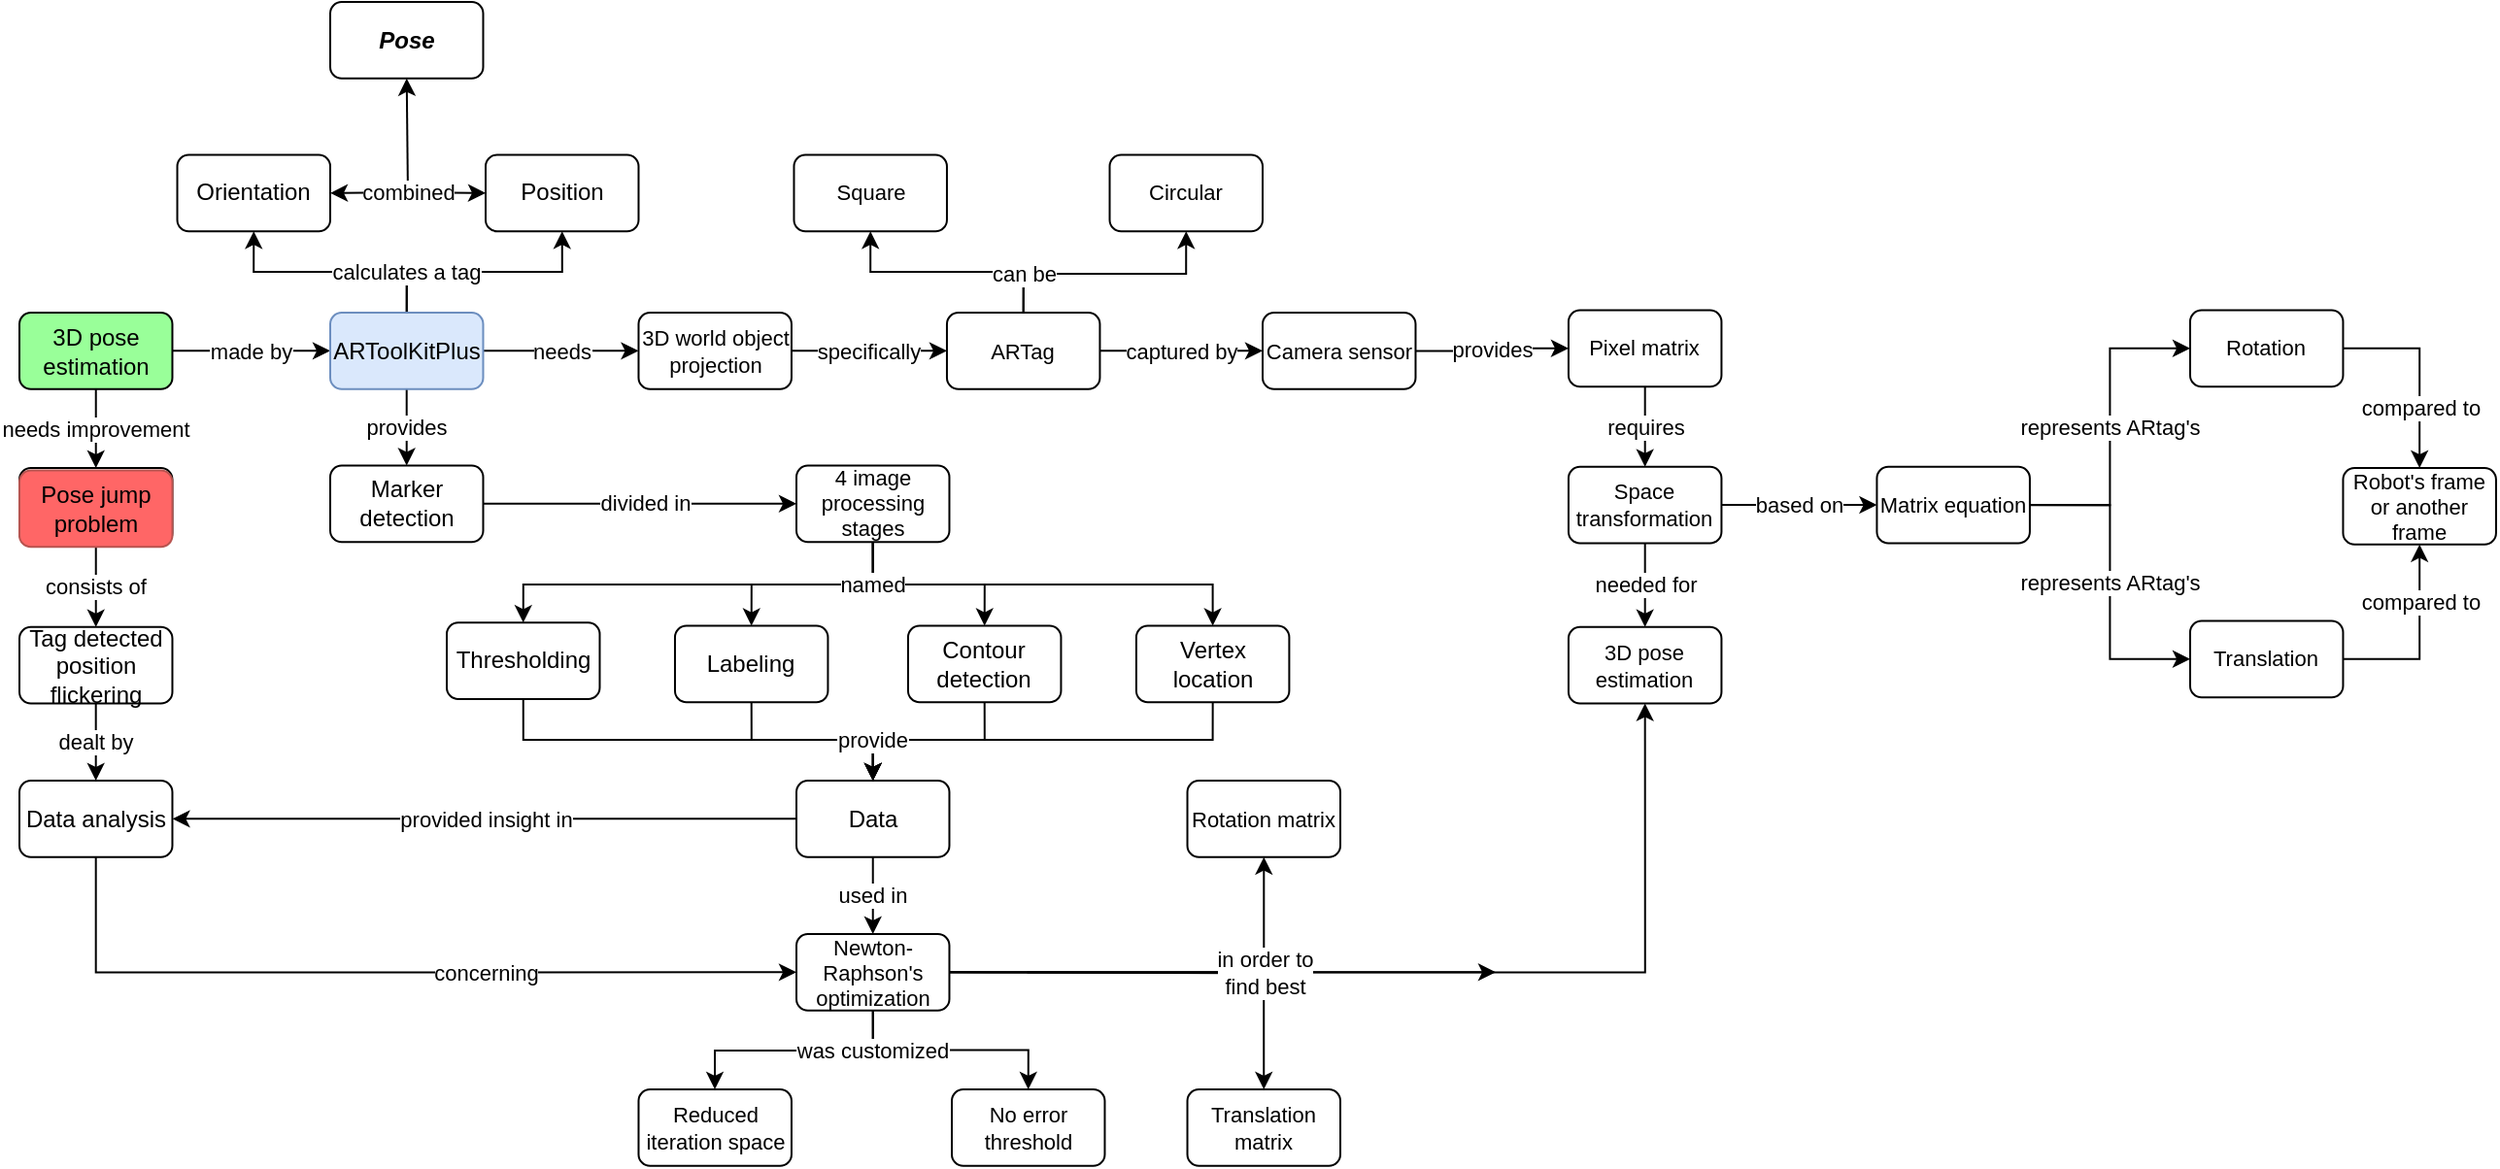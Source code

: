 <mxfile version="13.0.3" type="device"><diagram id="wPwMmDM7_JFqDnpuf_4H" name="Page-1"><mxGraphModel dx="1173" dy="675" grid="1" gridSize="10" guides="1" tooltips="1" connect="1" arrows="1" fold="1" page="1" pageScale="1" pageWidth="1654" pageHeight="1169" math="0" shadow="0"><root><mxCell id="0"/><mxCell id="1" parent="0"/><mxCell id="ZHUwXgF4OqF1Xrb4lByt-3" value="made by" style="edgeStyle=orthogonalEdgeStyle;rounded=0;orthogonalLoop=1;jettySize=auto;html=1;" edge="1" parent="1" source="ZHUwXgF4OqF1Xrb4lByt-1" target="ZHUwXgF4OqF1Xrb4lByt-2"><mxGeometry relative="1" as="geometry"/></mxCell><mxCell id="ZHUwXgF4OqF1Xrb4lByt-76" value="needs improvement" style="edgeStyle=orthogonalEdgeStyle;rounded=0;orthogonalLoop=1;jettySize=auto;html=1;fontSize=11;" edge="1" parent="1" source="ZHUwXgF4OqF1Xrb4lByt-1" target="ZHUwXgF4OqF1Xrb4lByt-75"><mxGeometry relative="1" as="geometry"/></mxCell><mxCell id="ZHUwXgF4OqF1Xrb4lByt-1" value="3D pose estimation" style="rounded=1;whiteSpace=wrap;html=1;fillColor=#99FF99;fontColor=#000000;" vertex="1" parent="1"><mxGeometry x="40" y="200" width="78.74" height="39.37" as="geometry"/></mxCell><mxCell id="ZHUwXgF4OqF1Xrb4lByt-75" value="3D pose estimation" style="rounded=1;whiteSpace=wrap;html=1;" vertex="1" parent="1"><mxGeometry x="40.0" y="280" width="78.74" height="39.37" as="geometry"/></mxCell><mxCell id="ZHUwXgF4OqF1Xrb4lByt-10" style="edgeStyle=orthogonalEdgeStyle;rounded=0;orthogonalLoop=1;jettySize=auto;html=1;exitX=0.5;exitY=0;exitDx=0;exitDy=0;entryX=0.5;entryY=1;entryDx=0;entryDy=0;" edge="1" parent="1" source="ZHUwXgF4OqF1Xrb4lByt-2" target="ZHUwXgF4OqF1Xrb4lByt-6"><mxGeometry relative="1" as="geometry"/></mxCell><mxCell id="ZHUwXgF4OqF1Xrb4lByt-11" value="calculates a tag" style="edgeStyle=orthogonalEdgeStyle;rounded=0;orthogonalLoop=1;jettySize=auto;html=1;exitX=0.5;exitY=0;exitDx=0;exitDy=0;entryX=0.5;entryY=1;entryDx=0;entryDy=0;" edge="1" parent="1" source="ZHUwXgF4OqF1Xrb4lByt-2" target="ZHUwXgF4OqF1Xrb4lByt-4"><mxGeometry x="-0.653" relative="1" as="geometry"><mxPoint as="offset"/></mxGeometry></mxCell><mxCell id="ZHUwXgF4OqF1Xrb4lByt-13" value="needs" style="edgeStyle=orthogonalEdgeStyle;rounded=0;orthogonalLoop=1;jettySize=auto;html=1;" edge="1" parent="1" source="ZHUwXgF4OqF1Xrb4lByt-2" target="ZHUwXgF4OqF1Xrb4lByt-12"><mxGeometry relative="1" as="geometry"/></mxCell><mxCell id="ZHUwXgF4OqF1Xrb4lByt-72" value="provides" style="edgeStyle=orthogonalEdgeStyle;rounded=0;orthogonalLoop=1;jettySize=auto;html=1;fontSize=11;" edge="1" parent="1" source="ZHUwXgF4OqF1Xrb4lByt-2" target="ZHUwXgF4OqF1Xrb4lByt-71"><mxGeometry x="0.018" relative="1" as="geometry"><mxPoint as="offset"/></mxGeometry></mxCell><mxCell id="ZHUwXgF4OqF1Xrb4lByt-2" value="ARToolKitPlus" style="rounded=1;whiteSpace=wrap;html=1;fillColor=#dae8fc;strokeColor=#6c8ebf;fontColor=#000000;" vertex="1" parent="1"><mxGeometry x="200" y="200" width="78.74" height="39.37" as="geometry"/></mxCell><mxCell id="ZHUwXgF4OqF1Xrb4lByt-74" value="divided in" style="edgeStyle=orthogonalEdgeStyle;rounded=0;orthogonalLoop=1;jettySize=auto;html=1;fontSize=11;" edge="1" parent="1" source="ZHUwXgF4OqF1Xrb4lByt-71" target="ZHUwXgF4OqF1Xrb4lByt-73"><mxGeometry x="0.03" relative="1" as="geometry"><mxPoint as="offset"/></mxGeometry></mxCell><mxCell id="ZHUwXgF4OqF1Xrb4lByt-71" value="Marker detection" style="rounded=1;whiteSpace=wrap;html=1;" vertex="1" parent="1"><mxGeometry x="200" y="278.74" width="78.74" height="39.37" as="geometry"/></mxCell><mxCell id="ZHUwXgF4OqF1Xrb4lByt-87" style="edgeStyle=orthogonalEdgeStyle;rounded=0;orthogonalLoop=1;jettySize=auto;html=1;exitX=0.5;exitY=1;exitDx=0;exitDy=0;fontSize=11;entryX=0.5;entryY=0;entryDx=0;entryDy=0;" edge="1" parent="1" source="ZHUwXgF4OqF1Xrb4lByt-73" target="ZHUwXgF4OqF1Xrb4lByt-81"><mxGeometry relative="1" as="geometry"><mxPoint x="459.37" y="318.11" as="sourcePoint"/><mxPoint x="299.37" y="398.11" as="targetPoint"/><Array as="points"><mxPoint x="479" y="340"/><mxPoint x="299" y="340"/></Array></mxGeometry></mxCell><mxCell id="ZHUwXgF4OqF1Xrb4lByt-89" style="edgeStyle=orthogonalEdgeStyle;rounded=0;orthogonalLoop=1;jettySize=auto;html=1;exitX=0.5;exitY=1;exitDx=0;exitDy=0;entryX=0.5;entryY=0;entryDx=0;entryDy=0;fontSize=11;" edge="1" parent="1" source="ZHUwXgF4OqF1Xrb4lByt-73" target="ZHUwXgF4OqF1Xrb4lByt-82"><mxGeometry relative="1" as="geometry"><mxPoint x="459.37" y="318.11" as="sourcePoint"/><Array as="points"><mxPoint x="479" y="340"/><mxPoint x="537" y="340"/></Array></mxGeometry></mxCell><mxCell id="ZHUwXgF4OqF1Xrb4lByt-90" style="edgeStyle=orthogonalEdgeStyle;rounded=0;orthogonalLoop=1;jettySize=auto;html=1;exitX=0.5;exitY=1;exitDx=0;exitDy=0;entryX=0.5;entryY=0;entryDx=0;entryDy=0;fontSize=11;" edge="1" parent="1" source="ZHUwXgF4OqF1Xrb4lByt-73" target="ZHUwXgF4OqF1Xrb4lByt-83"><mxGeometry relative="1" as="geometry"><mxPoint x="459.37" y="318.11" as="sourcePoint"/><Array as="points"><mxPoint x="479" y="340"/><mxPoint x="654" y="340"/></Array></mxGeometry></mxCell><mxCell id="ZHUwXgF4OqF1Xrb4lByt-73" value="4 image processing stages" style="rounded=1;whiteSpace=wrap;html=1;fontSize=11;" vertex="1" parent="1"><mxGeometry x="440" y="278.74" width="78.74" height="39.37" as="geometry"/></mxCell><mxCell id="ZHUwXgF4OqF1Xrb4lByt-77" value="Labeling" style="rounded=1;whiteSpace=wrap;html=1;" vertex="1" parent="1"><mxGeometry x="377.48" y="361.26" width="78.74" height="39.37" as="geometry"/></mxCell><mxCell id="ZHUwXgF4OqF1Xrb4lByt-43" value="consists of" style="edgeStyle=orthogonalEdgeStyle;rounded=0;orthogonalLoop=1;jettySize=auto;html=1;fontSize=11;" edge="1" parent="1" source="ZHUwXgF4OqF1Xrb4lByt-40" target="ZHUwXgF4OqF1Xrb4lByt-42"><mxGeometry relative="1" as="geometry"/></mxCell><mxCell id="ZHUwXgF4OqF1Xrb4lByt-40" value="Pose jump problem" style="rounded=1;whiteSpace=wrap;html=1;fillColor=#FF6666;strokeColor=#b85450;" vertex="1" parent="1"><mxGeometry x="40" y="281.26" width="78.74" height="39.37" as="geometry"/></mxCell><mxCell id="ZHUwXgF4OqF1Xrb4lByt-123" value="dealt by" style="edgeStyle=orthogonalEdgeStyle;rounded=0;orthogonalLoop=1;jettySize=auto;html=1;fontSize=11;" edge="1" parent="1" source="ZHUwXgF4OqF1Xrb4lByt-42" target="ZHUwXgF4OqF1Xrb4lByt-122"><mxGeometry relative="1" as="geometry"/></mxCell><mxCell id="ZHUwXgF4OqF1Xrb4lByt-42" value="Tag detected&lt;br&gt;position flickering" style="rounded=1;whiteSpace=wrap;html=1;" vertex="1" parent="1"><mxGeometry x="40" y="361.89" width="78.74" height="39.37" as="geometry"/></mxCell><mxCell id="ZHUwXgF4OqF1Xrb4lByt-125" value="concerning" style="edgeStyle=orthogonalEdgeStyle;rounded=0;orthogonalLoop=1;jettySize=auto;html=1;fontSize=11;entryX=0;entryY=0.5;entryDx=0;entryDy=0;" edge="1" parent="1" source="ZHUwXgF4OqF1Xrb4lByt-122" target="ZHUwXgF4OqF1Xrb4lByt-92"><mxGeometry x="0.238" relative="1" as="geometry"><mxPoint x="79.294" y="520" as="targetPoint"/><Array as="points"><mxPoint x="79" y="540"/></Array><mxPoint as="offset"/></mxGeometry></mxCell><mxCell id="ZHUwXgF4OqF1Xrb4lByt-122" value="Data analysis" style="rounded=1;whiteSpace=wrap;html=1;" vertex="1" parent="1"><mxGeometry x="40.0" y="441" width="78.74" height="39.37" as="geometry"/></mxCell><mxCell id="ZHUwXgF4OqF1Xrb4lByt-26" value="specifically" style="edgeStyle=orthogonalEdgeStyle;rounded=0;orthogonalLoop=1;jettySize=auto;html=1;fontSize=11;" edge="1" parent="1" source="ZHUwXgF4OqF1Xrb4lByt-12" target="ZHUwXgF4OqF1Xrb4lByt-25"><mxGeometry relative="1" as="geometry"/></mxCell><mxCell id="ZHUwXgF4OqF1Xrb4lByt-12" value="3D world object projection" style="rounded=1;whiteSpace=wrap;html=1;fontSize=11;" vertex="1" parent="1"><mxGeometry x="358.74" y="200" width="78.74" height="39.37" as="geometry"/></mxCell><mxCell id="ZHUwXgF4OqF1Xrb4lByt-28" value="captured by" style="edgeStyle=orthogonalEdgeStyle;rounded=0;orthogonalLoop=1;jettySize=auto;html=1;fontSize=11;entryX=0;entryY=0.5;entryDx=0;entryDy=0;" edge="1" parent="1" source="ZHUwXgF4OqF1Xrb4lByt-25" target="ZHUwXgF4OqF1Xrb4lByt-21"><mxGeometry relative="1" as="geometry"><mxPoint x="676.22" y="219.686" as="targetPoint"/><Array as="points"/></mxGeometry></mxCell><mxCell id="ZHUwXgF4OqF1Xrb4lByt-54" style="edgeStyle=orthogonalEdgeStyle;rounded=0;orthogonalLoop=1;jettySize=auto;html=1;exitX=0.5;exitY=0;exitDx=0;exitDy=0;entryX=0.5;entryY=1;entryDx=0;entryDy=0;fontSize=11;" edge="1" parent="1" source="ZHUwXgF4OqF1Xrb4lByt-25" target="ZHUwXgF4OqF1Xrb4lByt-34"><mxGeometry relative="1" as="geometry"/></mxCell><mxCell id="ZHUwXgF4OqF1Xrb4lByt-25" value="ARTag" style="rounded=1;whiteSpace=wrap;html=1;fontSize=11;" vertex="1" parent="1"><mxGeometry x="517.48" y="200" width="78.74" height="39.37" as="geometry"/></mxCell><mxCell id="ZHUwXgF4OqF1Xrb4lByt-36" value="Circular" style="rounded=1;whiteSpace=wrap;html=1;fontSize=11;" vertex="1" parent="1"><mxGeometry x="601.26" y="118.74" width="78.74" height="39.37" as="geometry"/></mxCell><mxCell id="ZHUwXgF4OqF1Xrb4lByt-34" value="Square" style="rounded=1;whiteSpace=wrap;html=1;fontSize=11;" vertex="1" parent="1"><mxGeometry x="438.74" y="118.74" width="78.74" height="39.37" as="geometry"/></mxCell><mxCell id="ZHUwXgF4OqF1Xrb4lByt-51" value="provides" style="edgeStyle=orthogonalEdgeStyle;rounded=0;orthogonalLoop=1;jettySize=auto;html=1;fontSize=11;" edge="1" parent="1" source="ZHUwXgF4OqF1Xrb4lByt-21" target="ZHUwXgF4OqF1Xrb4lByt-50"><mxGeometry relative="1" as="geometry"/></mxCell><mxCell id="ZHUwXgF4OqF1Xrb4lByt-21" value="Camera sensor" style="rounded=1;whiteSpace=wrap;html=1;fontSize=11;" vertex="1" parent="1"><mxGeometry x="680" y="200" width="78.74" height="39.37" as="geometry"/></mxCell><mxCell id="ZHUwXgF4OqF1Xrb4lByt-56" value="requires" style="edgeStyle=orthogonalEdgeStyle;rounded=0;orthogonalLoop=1;jettySize=auto;html=1;fontSize=11;" edge="1" parent="1" source="ZHUwXgF4OqF1Xrb4lByt-50" target="ZHUwXgF4OqF1Xrb4lByt-55"><mxGeometry relative="1" as="geometry"/></mxCell><mxCell id="ZHUwXgF4OqF1Xrb4lByt-50" value="Pixel matrix" style="rounded=1;whiteSpace=wrap;html=1;fontSize=11;" vertex="1" parent="1"><mxGeometry x="837.48" y="198.74" width="78.74" height="39.37" as="geometry"/></mxCell><mxCell id="ZHUwXgF4OqF1Xrb4lByt-58" value="needed for" style="edgeStyle=orthogonalEdgeStyle;rounded=0;orthogonalLoop=1;jettySize=auto;html=1;fontSize=11;" edge="1" parent="1" source="ZHUwXgF4OqF1Xrb4lByt-55" target="ZHUwXgF4OqF1Xrb4lByt-57"><mxGeometry relative="1" as="geometry"/></mxCell><mxCell id="ZHUwXgF4OqF1Xrb4lByt-60" value="based on" style="edgeStyle=orthogonalEdgeStyle;rounded=0;orthogonalLoop=1;jettySize=auto;html=1;fontSize=11;" edge="1" parent="1" source="ZHUwXgF4OqF1Xrb4lByt-55" target="ZHUwXgF4OqF1Xrb4lByt-59"><mxGeometry relative="1" as="geometry"/></mxCell><mxCell id="ZHUwXgF4OqF1Xrb4lByt-55" value="Space transformation" style="rounded=1;whiteSpace=wrap;html=1;fontSize=11;" vertex="1" parent="1"><mxGeometry x="837.48" y="279.37" width="78.74" height="39.37" as="geometry"/></mxCell><mxCell id="ZHUwXgF4OqF1Xrb4lByt-62" value="represents ARtag's" style="edgeStyle=orthogonalEdgeStyle;rounded=0;orthogonalLoop=1;jettySize=auto;html=1;fontSize=11;entryX=0;entryY=0.5;entryDx=0;entryDy=0;" edge="1" parent="1" source="ZHUwXgF4OqF1Xrb4lByt-59" target="ZHUwXgF4OqF1Xrb4lByt-61"><mxGeometry relative="1" as="geometry"/></mxCell><mxCell id="ZHUwXgF4OqF1Xrb4lByt-64" value="represents ARtag's" style="edgeStyle=orthogonalEdgeStyle;rounded=0;orthogonalLoop=1;jettySize=auto;html=1;exitX=1;exitY=0.5;exitDx=0;exitDy=0;entryX=0;entryY=0.5;entryDx=0;entryDy=0;fontSize=11;" edge="1" parent="1" source="ZHUwXgF4OqF1Xrb4lByt-59" target="ZHUwXgF4OqF1Xrb4lByt-63"><mxGeometry relative="1" as="geometry"/></mxCell><mxCell id="ZHUwXgF4OqF1Xrb4lByt-59" value="Matrix equation" style="rounded=1;whiteSpace=wrap;html=1;fontSize=11;" vertex="1" parent="1"><mxGeometry x="996.22" y="279.37" width="78.74" height="39.37" as="geometry"/></mxCell><mxCell id="ZHUwXgF4OqF1Xrb4lByt-67" value="compared to" style="edgeStyle=orthogonalEdgeStyle;rounded=0;orthogonalLoop=1;jettySize=auto;html=1;exitX=1;exitY=0.5;exitDx=0;exitDy=0;entryX=0.5;entryY=0;entryDx=0;entryDy=0;fontSize=11;" edge="1" parent="1" source="ZHUwXgF4OqF1Xrb4lByt-61" target="ZHUwXgF4OqF1Xrb4lByt-66"><mxGeometry x="0.389" relative="1" as="geometry"><mxPoint x="1275.59" y="279.37" as="targetPoint"/><mxPoint as="offset"/></mxGeometry></mxCell><mxCell id="ZHUwXgF4OqF1Xrb4lByt-61" value="Rotation" style="rounded=1;whiteSpace=wrap;html=1;fontSize=11;" vertex="1" parent="1"><mxGeometry x="1157.48" y="198.74" width="78.74" height="39.37" as="geometry"/></mxCell><mxCell id="ZHUwXgF4OqF1Xrb4lByt-57" value="3D pose estimation" style="rounded=1;whiteSpace=wrap;html=1;fontSize=11;" vertex="1" parent="1"><mxGeometry x="837.48" y="361.89" width="78.74" height="39.37" as="geometry"/></mxCell><mxCell id="ZHUwXgF4OqF1Xrb4lByt-4" value="Orientation" style="rounded=1;whiteSpace=wrap;html=1;" vertex="1" parent="1"><mxGeometry x="121.26" y="118.74" width="78.74" height="39.37" as="geometry"/></mxCell><mxCell id="ZHUwXgF4OqF1Xrb4lByt-6" value="Position" style="rounded=1;whiteSpace=wrap;html=1;" vertex="1" parent="1"><mxGeometry x="280" y="118.74" width="78.74" height="39.37" as="geometry"/></mxCell><mxCell id="ZHUwXgF4OqF1Xrb4lByt-14" value="&lt;b&gt;&lt;i&gt;Pose&lt;/i&gt;&lt;/b&gt;" style="rounded=1;whiteSpace=wrap;html=1;" vertex="1" parent="1"><mxGeometry x="200" y="40.0" width="78.74" height="39.37" as="geometry"/></mxCell><mxCell id="ZHUwXgF4OqF1Xrb4lByt-18" value="" style="endArrow=classic;html=1;fontSize=11;entryX=0.5;entryY=1;entryDx=0;entryDy=0;" edge="1" parent="1" target="ZHUwXgF4OqF1Xrb4lByt-14"><mxGeometry width="50" height="50" relative="1" as="geometry"><mxPoint x="240" y="140" as="sourcePoint"/><mxPoint x="310" y="160" as="targetPoint"/></mxGeometry></mxCell><mxCell id="ZHUwXgF4OqF1Xrb4lByt-16" value="combined" style="endArrow=classic;startArrow=classic;html=1;fontSize=11;exitX=1;exitY=0.5;exitDx=0;exitDy=0;entryX=0;entryY=0.5;entryDx=0;entryDy=0;" edge="1" parent="1" source="ZHUwXgF4OqF1Xrb4lByt-4" target="ZHUwXgF4OqF1Xrb4lByt-6"><mxGeometry width="50" height="50" relative="1" as="geometry"><mxPoint x="300" y="300" as="sourcePoint"/><mxPoint x="350" y="250" as="targetPoint"/><Array as="points"><mxPoint x="240" y="138"/></Array></mxGeometry></mxCell><mxCell id="ZHUwXgF4OqF1Xrb4lByt-37" value="can be" style="edgeStyle=orthogonalEdgeStyle;rounded=0;orthogonalLoop=1;jettySize=auto;html=1;fontSize=11;entryX=0.5;entryY=1;entryDx=0;entryDy=0;exitX=0.5;exitY=0;exitDx=0;exitDy=0;" edge="1" parent="1" source="ZHUwXgF4OqF1Xrb4lByt-25" target="ZHUwXgF4OqF1Xrb4lByt-36"><mxGeometry x="-0.681" relative="1" as="geometry"><Array as="points"><mxPoint x="557" y="180"/><mxPoint x="641" y="180"/></Array><mxPoint as="offset"/></mxGeometry></mxCell><mxCell id="ZHUwXgF4OqF1Xrb4lByt-68" value="compared to" style="edgeStyle=orthogonalEdgeStyle;rounded=0;orthogonalLoop=1;jettySize=auto;html=1;exitX=1;exitY=0.5;exitDx=0;exitDy=0;entryX=0.5;entryY=1;entryDx=0;entryDy=0;fontSize=11;" edge="1" parent="1" source="ZHUwXgF4OqF1Xrb4lByt-63" target="ZHUwXgF4OqF1Xrb4lByt-66"><mxGeometry x="0.394" relative="1" as="geometry"><mxPoint x="1275.59" y="318.74" as="targetPoint"/><mxPoint as="offset"/></mxGeometry></mxCell><mxCell id="ZHUwXgF4OqF1Xrb4lByt-63" value="Translation" style="rounded=1;whiteSpace=wrap;html=1;fontSize=11;" vertex="1" parent="1"><mxGeometry x="1157.48" y="358.74" width="78.74" height="39.37" as="geometry"/></mxCell><mxCell id="ZHUwXgF4OqF1Xrb4lByt-66" value="Robot's frame or another frame" style="rounded=1;whiteSpace=wrap;html=1;fontSize=11;" vertex="1" parent="1"><mxGeometry x="1236.22" y="280" width="78.74" height="39.37" as="geometry"/></mxCell><mxCell id="ZHUwXgF4OqF1Xrb4lByt-109" style="edgeStyle=orthogonalEdgeStyle;rounded=0;orthogonalLoop=1;jettySize=auto;html=1;exitX=0.5;exitY=1;exitDx=0;exitDy=0;entryX=0.5;entryY=0;entryDx=0;entryDy=0;fontSize=11;" edge="1" parent="1" source="ZHUwXgF4OqF1Xrb4lByt-81" target="ZHUwXgF4OqF1Xrb4lByt-97"><mxGeometry relative="1" as="geometry"><Array as="points"><mxPoint x="299" y="420"/><mxPoint x="479" y="420"/></Array></mxGeometry></mxCell><mxCell id="ZHUwXgF4OqF1Xrb4lByt-81" value="Thresholding" style="rounded=1;whiteSpace=wrap;html=1;" vertex="1" parent="1"><mxGeometry x="260" y="359.637" width="78.74" height="39.37" as="geometry"/></mxCell><mxCell id="ZHUwXgF4OqF1Xrb4lByt-111" style="edgeStyle=orthogonalEdgeStyle;rounded=0;orthogonalLoop=1;jettySize=auto;html=1;exitX=0.5;exitY=1;exitDx=0;exitDy=0;entryX=0.5;entryY=0;entryDx=0;entryDy=0;fontSize=11;" edge="1" parent="1" source="ZHUwXgF4OqF1Xrb4lByt-82" target="ZHUwXgF4OqF1Xrb4lByt-97"><mxGeometry relative="1" as="geometry"><Array as="points"><mxPoint x="537" y="420"/><mxPoint x="479" y="420"/></Array></mxGeometry></mxCell><mxCell id="ZHUwXgF4OqF1Xrb4lByt-82" value="Contour detection" style="rounded=1;whiteSpace=wrap;html=1;" vertex="1" parent="1"><mxGeometry x="497.48" y="361.26" width="78.74" height="39.37" as="geometry"/></mxCell><mxCell id="ZHUwXgF4OqF1Xrb4lByt-112" style="edgeStyle=orthogonalEdgeStyle;rounded=0;orthogonalLoop=1;jettySize=auto;html=1;exitX=0.5;exitY=1;exitDx=0;exitDy=0;entryX=0.5;entryY=0;entryDx=0;entryDy=0;fontSize=11;" edge="1" parent="1" source="ZHUwXgF4OqF1Xrb4lByt-83" target="ZHUwXgF4OqF1Xrb4lByt-97"><mxGeometry relative="1" as="geometry"><Array as="points"><mxPoint x="654" y="420"/><mxPoint x="479" y="420"/></Array></mxGeometry></mxCell><mxCell id="ZHUwXgF4OqF1Xrb4lByt-83" value="Vertex location&lt;br&gt;" style="rounded=1;whiteSpace=wrap;html=1;" vertex="1" parent="1"><mxGeometry x="614.96" y="361.26" width="78.74" height="39.37" as="geometry"/></mxCell><mxCell id="ZHUwXgF4OqF1Xrb4lByt-88" value="named" style="edgeStyle=orthogonalEdgeStyle;rounded=0;orthogonalLoop=1;jettySize=auto;html=1;exitX=0.5;exitY=1;exitDx=0;exitDy=0;entryX=0.5;entryY=0;entryDx=0;entryDy=0;fontSize=11;" edge="1" parent="1" source="ZHUwXgF4OqF1Xrb4lByt-73" target="ZHUwXgF4OqF1Xrb4lByt-77"><mxGeometry x="-0.586" relative="1" as="geometry"><mxPoint x="459.37" y="318.11" as="sourcePoint"/><Array as="points"><mxPoint x="479" y="340"/><mxPoint x="417" y="340"/></Array><mxPoint as="offset"/></mxGeometry></mxCell><mxCell id="ZHUwXgF4OqF1Xrb4lByt-121" style="edgeStyle=orthogonalEdgeStyle;rounded=0;orthogonalLoop=1;jettySize=auto;html=1;exitX=1;exitY=0.5;exitDx=0;exitDy=0;entryX=0.5;entryY=0;entryDx=0;entryDy=0;fontSize=11;" edge="1" parent="1" source="ZHUwXgF4OqF1Xrb4lByt-92" target="ZHUwXgF4OqF1Xrb4lByt-120"><mxGeometry relative="1" as="geometry"/></mxCell><mxCell id="ZHUwXgF4OqF1Xrb4lByt-132" style="edgeStyle=orthogonalEdgeStyle;rounded=0;orthogonalLoop=1;jettySize=auto;html=1;exitX=0.5;exitY=1;exitDx=0;exitDy=0;entryX=0.5;entryY=0;entryDx=0;entryDy=0;fontSize=11;fontColor=#000000;" edge="1" parent="1" source="ZHUwXgF4OqF1Xrb4lByt-92" target="ZHUwXgF4OqF1Xrb4lByt-131"><mxGeometry relative="1" as="geometry"/></mxCell><mxCell id="ZHUwXgF4OqF1Xrb4lByt-133" style="edgeStyle=orthogonalEdgeStyle;rounded=0;orthogonalLoop=1;jettySize=auto;html=1;entryX=0.5;entryY=1;entryDx=0;entryDy=0;fontSize=11;fontColor=#000000;" edge="1" parent="1" source="ZHUwXgF4OqF1Xrb4lByt-92" target="ZHUwXgF4OqF1Xrb4lByt-57"><mxGeometry relative="1" as="geometry"/></mxCell><mxCell id="ZHUwXgF4OqF1Xrb4lByt-135" style="edgeStyle=orthogonalEdgeStyle;rounded=0;orthogonalLoop=1;jettySize=auto;html=1;exitX=1;exitY=0.5;exitDx=0;exitDy=0;fontSize=11;fontColor=#000000;" edge="1" parent="1" source="ZHUwXgF4OqF1Xrb4lByt-92"><mxGeometry relative="1" as="geometry"><mxPoint x="800.0" y="539.621" as="targetPoint"/><Array as="points"><mxPoint x="590" y="540"/><mxPoint x="590" y="540"/></Array></mxGeometry></mxCell><mxCell id="ZHUwXgF4OqF1Xrb4lByt-92" value="Newton-Raphson's optimization" style="rounded=1;whiteSpace=wrap;html=1;fontSize=11;" vertex="1" parent="1"><mxGeometry x="440" y="520" width="78.74" height="39.37" as="geometry"/></mxCell><mxCell id="ZHUwXgF4OqF1Xrb4lByt-129" value="Reduced iteration space" style="rounded=1;whiteSpace=wrap;html=1;fontSize=11;" vertex="1" parent="1"><mxGeometry x="358.74" y="600" width="78.74" height="39.37" as="geometry"/></mxCell><mxCell id="ZHUwXgF4OqF1Xrb4lByt-118" value="Rotation matrix" style="rounded=1;whiteSpace=wrap;html=1;fontSize=11;" vertex="1" parent="1"><mxGeometry x="641.26" y="441" width="78.74" height="39.37" as="geometry"/></mxCell><mxCell id="ZHUwXgF4OqF1Xrb4lByt-115" value="used in" style="edgeStyle=orthogonalEdgeStyle;rounded=0;orthogonalLoop=1;jettySize=auto;html=1;exitX=0.5;exitY=1;exitDx=0;exitDy=0;entryX=0.5;entryY=0;entryDx=0;entryDy=0;fontSize=11;" edge="1" parent="1" source="ZHUwXgF4OqF1Xrb4lByt-97" target="ZHUwXgF4OqF1Xrb4lByt-92"><mxGeometry relative="1" as="geometry"/></mxCell><mxCell id="ZHUwXgF4OqF1Xrb4lByt-126" value="provided insight in" style="edgeStyle=orthogonalEdgeStyle;rounded=0;orthogonalLoop=1;jettySize=auto;html=1;exitX=0;exitY=0.5;exitDx=0;exitDy=0;entryX=1;entryY=0.5;entryDx=0;entryDy=0;fontSize=11;" edge="1" parent="1" source="ZHUwXgF4OqF1Xrb4lByt-97" target="ZHUwXgF4OqF1Xrb4lByt-122"><mxGeometry relative="1" as="geometry"/></mxCell><mxCell id="ZHUwXgF4OqF1Xrb4lByt-97" value="Data" style="rounded=1;whiteSpace=wrap;html=1;" vertex="1" parent="1"><mxGeometry x="440" y="441" width="78.74" height="39.37" as="geometry"/></mxCell><mxCell id="ZHUwXgF4OqF1Xrb4lByt-110" value="provide" style="edgeStyle=orthogonalEdgeStyle;rounded=0;orthogonalLoop=1;jettySize=auto;html=1;exitX=0.5;exitY=1;exitDx=0;exitDy=0;entryX=0.5;entryY=0;entryDx=0;entryDy=0;fontSize=11;" edge="1" parent="1" source="ZHUwXgF4OqF1Xrb4lByt-77" target="ZHUwXgF4OqF1Xrb4lByt-97"><mxGeometry x="0.591" relative="1" as="geometry"><Array as="points"><mxPoint x="417" y="420"/><mxPoint x="479" y="420"/></Array><mxPoint as="offset"/></mxGeometry></mxCell><mxCell id="ZHUwXgF4OqF1Xrb4lByt-120" value="Translation matrix" style="rounded=1;whiteSpace=wrap;html=1;fontSize=11;" vertex="1" parent="1"><mxGeometry x="641.26" y="600" width="78.74" height="39.37" as="geometry"/></mxCell><mxCell id="ZHUwXgF4OqF1Xrb4lByt-119" value="in order to&lt;br&gt;find best" style="edgeStyle=orthogonalEdgeStyle;rounded=0;orthogonalLoop=1;jettySize=auto;html=1;fontSize=11;" edge="1" parent="1" target="ZHUwXgF4OqF1Xrb4lByt-118"><mxGeometry x="0.345" relative="1" as="geometry"><mxPoint x="558.74" y="539.69" as="sourcePoint"/><mxPoint as="offset"/></mxGeometry></mxCell><mxCell id="ZHUwXgF4OqF1Xrb4lByt-131" value="No error threshold" style="rounded=1;whiteSpace=wrap;html=1;fontSize=11;" vertex="1" parent="1"><mxGeometry x="520" y="600" width="78.74" height="39.37" as="geometry"/></mxCell><mxCell id="ZHUwXgF4OqF1Xrb4lByt-130" value="was customized" style="edgeStyle=orthogonalEdgeStyle;rounded=0;orthogonalLoop=1;jettySize=auto;html=1;fontSize=11;" edge="1" parent="1" source="ZHUwXgF4OqF1Xrb4lByt-92" target="ZHUwXgF4OqF1Xrb4lByt-129"><mxGeometry x="-0.661" relative="1" as="geometry"><Array as="points"><mxPoint x="479" y="580"/><mxPoint x="398" y="580"/></Array><mxPoint as="offset"/></mxGeometry></mxCell></root></mxGraphModel></diagram></mxfile>